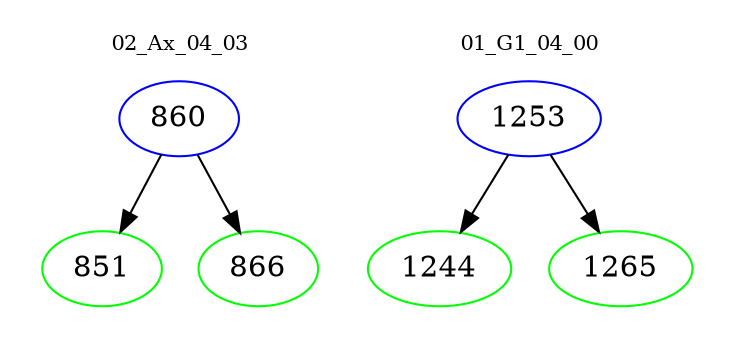digraph{
subgraph cluster_0 {
color = white
label = "02_Ax_04_03";
fontsize=10;
T0_860 [label="860", color="blue"]
T0_860 -> T0_851 [color="black"]
T0_851 [label="851", color="green"]
T0_860 -> T0_866 [color="black"]
T0_866 [label="866", color="green"]
}
subgraph cluster_1 {
color = white
label = "01_G1_04_00";
fontsize=10;
T1_1253 [label="1253", color="blue"]
T1_1253 -> T1_1244 [color="black"]
T1_1244 [label="1244", color="green"]
T1_1253 -> T1_1265 [color="black"]
T1_1265 [label="1265", color="green"]
}
}
